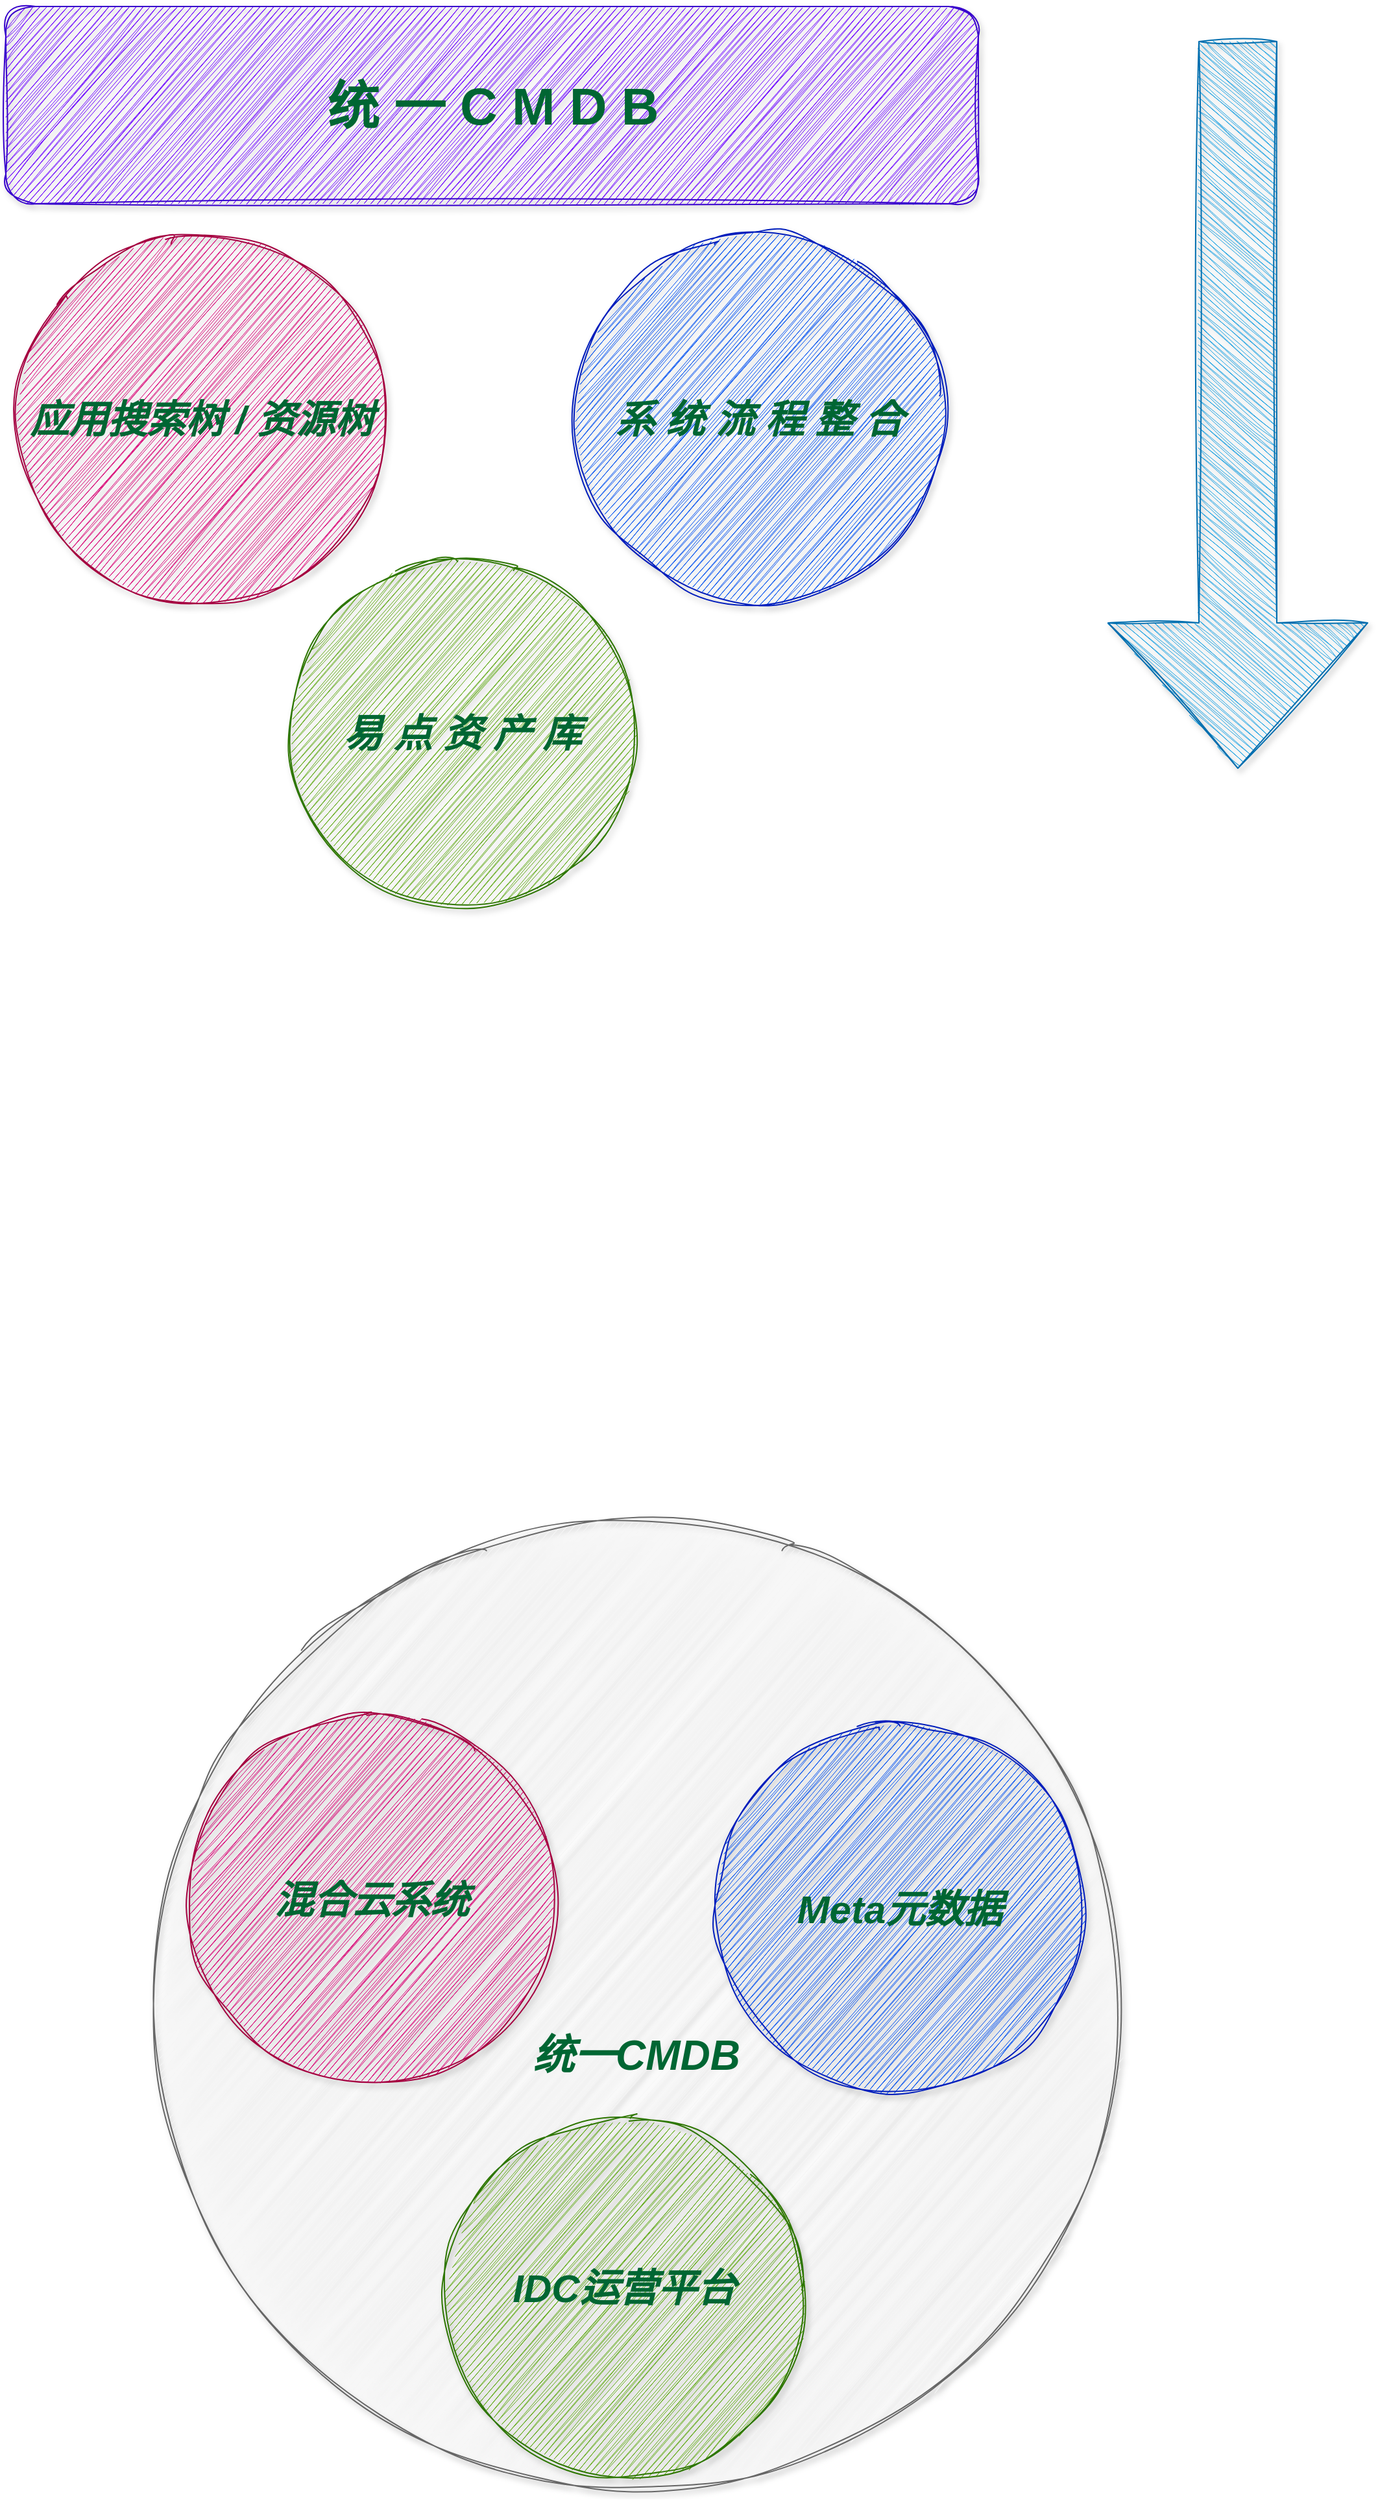 <mxfile version="26.1.0">
  <diagram name="第 1 页" id="ZKobRG4JK-VmnRkCWwGY">
    <mxGraphModel dx="2261" dy="780" grid="0" gridSize="10" guides="1" tooltips="1" connect="1" arrows="1" fold="1" page="1" pageScale="1" pageWidth="827" pageHeight="1169" background="none" math="0" shadow="0">
      <root>
        <mxCell id="0" />
        <mxCell id="1" parent="0" />
        <mxCell id="yRMIKyiLItkKRUMiK5aZ-4" value="&lt;div&gt;&lt;font style=&quot;color: rgb(0, 102, 51); font-size: 32px;&quot;&gt;&lt;b style=&quot;&quot;&gt;&lt;i style=&quot;&quot;&gt;&lt;br&gt;&lt;/i&gt;&lt;/b&gt;&lt;/font&gt;&lt;/div&gt;&lt;font style=&quot;color: rgb(0, 102, 51); font-size: 32px;&quot;&gt;&lt;b style=&quot;&quot;&gt;&lt;i style=&quot;&quot;&gt;&lt;div style=&quot;&quot;&gt;&lt;font style=&quot;color: rgb(0, 102, 51);&quot;&gt;&lt;br&gt;&lt;/font&gt;&lt;/div&gt;统一CMDB&lt;/i&gt;&lt;/b&gt;&lt;/font&gt;" style="ellipse;whiteSpace=wrap;html=1;aspect=fixed;fillColor=#f5f5f5;fontColor=#333333;strokeColor=#666666;sketch=1;curveFitting=1;jiggle=2;shadow=1;" vertex="1" parent="1">
          <mxGeometry x="45" y="1204" width="747" height="747" as="geometry" />
        </mxCell>
        <mxCell id="dAGa8_dfelPEvwSkxREn-1" value="&lt;b&gt;&lt;font style=&quot;color: rgb(0, 102, 51); font-size: 40px;&quot;&gt;统 一 C M D B&lt;/font&gt;&lt;/b&gt;" style="rounded=1;whiteSpace=wrap;html=1;fillColor=#6a00ff;strokeColor=#3700CC;shadow=1;sketch=1;curveFitting=1;jiggle=2;glass=0;fontColor=#ffffff;align=center;" parent="1" vertex="1">
          <mxGeometry x="-67.5" y="38" width="749.5" height="152" as="geometry" />
        </mxCell>
        <mxCell id="dAGa8_dfelPEvwSkxREn-6" value="" style="shape=singleArrow;direction=south;whiteSpace=wrap;html=1;fillColor=#1ba1e2;strokeColor=#006EAF;fontColor=#ffffff;shadow=1;sketch=1;curveFitting=1;jiggle=2;" parent="1" vertex="1">
          <mxGeometry x="782" y="65" width="200" height="560" as="geometry" />
        </mxCell>
        <mxCell id="dAGa8_dfelPEvwSkxREn-11" value="&lt;b style=&quot;color: rgb(0, 102, 51); font-size: 30px;&quot;&gt;&lt;i&gt;易 点 资 产 库&lt;/i&gt;&lt;/b&gt;" style="ellipse;whiteSpace=wrap;html=1;aspect=fixed;fillColor=#60a917;strokeColor=#2D7600;sketch=1;curveFitting=1;jiggle=2;shadow=1;fontColor=#ffffff;" parent="1" vertex="1">
          <mxGeometry x="151" y="464" width="267" height="267" as="geometry" />
        </mxCell>
        <mxCell id="dAGa8_dfelPEvwSkxREn-12" value="&lt;b style=&quot;color: rgb(0, 102, 51); font-size: 30px;&quot;&gt;&lt;i&gt;应用搜索树 / 资源树&lt;/i&gt;&lt;/b&gt;" style="ellipse;whiteSpace=wrap;html=1;aspect=fixed;fillColor=#d80073;strokeColor=#A50040;sketch=1;curveFitting=1;jiggle=2;shadow=1;fontColor=#ffffff;" parent="1" vertex="1">
          <mxGeometry x="-59" y="213" width="285" height="285" as="geometry" />
        </mxCell>
        <mxCell id="dAGa8_dfelPEvwSkxREn-13" value="&lt;i style=&quot;color: rgb(0, 102, 51); font-size: 30px;&quot;&gt;&lt;b&gt;系 统 流 程 整 合&lt;/b&gt;&lt;/i&gt;" style="ellipse;whiteSpace=wrap;html=1;aspect=fixed;fillColor=#0050ef;strokeColor=#001DBC;sketch=1;curveFitting=1;jiggle=2;shadow=1;fontColor=#ffffff;" parent="1" vertex="1">
          <mxGeometry x="371" y="213" width="285" height="285" as="geometry" />
        </mxCell>
        <mxCell id="yRMIKyiLItkKRUMiK5aZ-1" value="&lt;b style=&quot;color: rgb(0, 102, 51); font-size: 30px;&quot;&gt;&lt;i&gt;IDC运营平台&lt;/i&gt;&lt;/b&gt;&lt;div&gt;&lt;br&gt;&lt;/div&gt;" style="ellipse;whiteSpace=wrap;html=1;aspect=fixed;fillColor=#60a917;strokeColor=#2D7600;sketch=1;curveFitting=1;jiggle=2;shadow=1;fontColor=#ffffff;" vertex="1" parent="1">
          <mxGeometry x="270" y="1665" width="278" height="278" as="geometry" />
        </mxCell>
        <mxCell id="yRMIKyiLItkKRUMiK5aZ-2" value="&lt;font color=&quot;#006633&quot;&gt;&lt;span style=&quot;font-size: 30px;&quot;&gt;&lt;b&gt;&lt;i&gt;混合云系统&lt;/i&gt;&lt;/b&gt;&lt;/span&gt;&lt;/font&gt;" style="ellipse;whiteSpace=wrap;html=1;aspect=fixed;fillColor=#d80073;strokeColor=#A50040;sketch=1;curveFitting=1;jiggle=2;shadow=1;fontColor=#ffffff;" vertex="1" parent="1">
          <mxGeometry x="72" y="1354" width="285" height="285" as="geometry" />
        </mxCell>
        <mxCell id="yRMIKyiLItkKRUMiK5aZ-3" value="&lt;i style=&quot;color: rgb(0, 102, 51); font-size: 30px;&quot;&gt;&lt;b&gt;Meta元数据&lt;/b&gt;&lt;/i&gt;" style="ellipse;whiteSpace=wrap;html=1;aspect=fixed;fillColor=#0050ef;strokeColor=#001DBC;sketch=1;curveFitting=1;jiggle=2;shadow=1;fontColor=#ffffff;" vertex="1" parent="1">
          <mxGeometry x="479" y="1361" width="285" height="285" as="geometry" />
        </mxCell>
      </root>
    </mxGraphModel>
  </diagram>
</mxfile>

